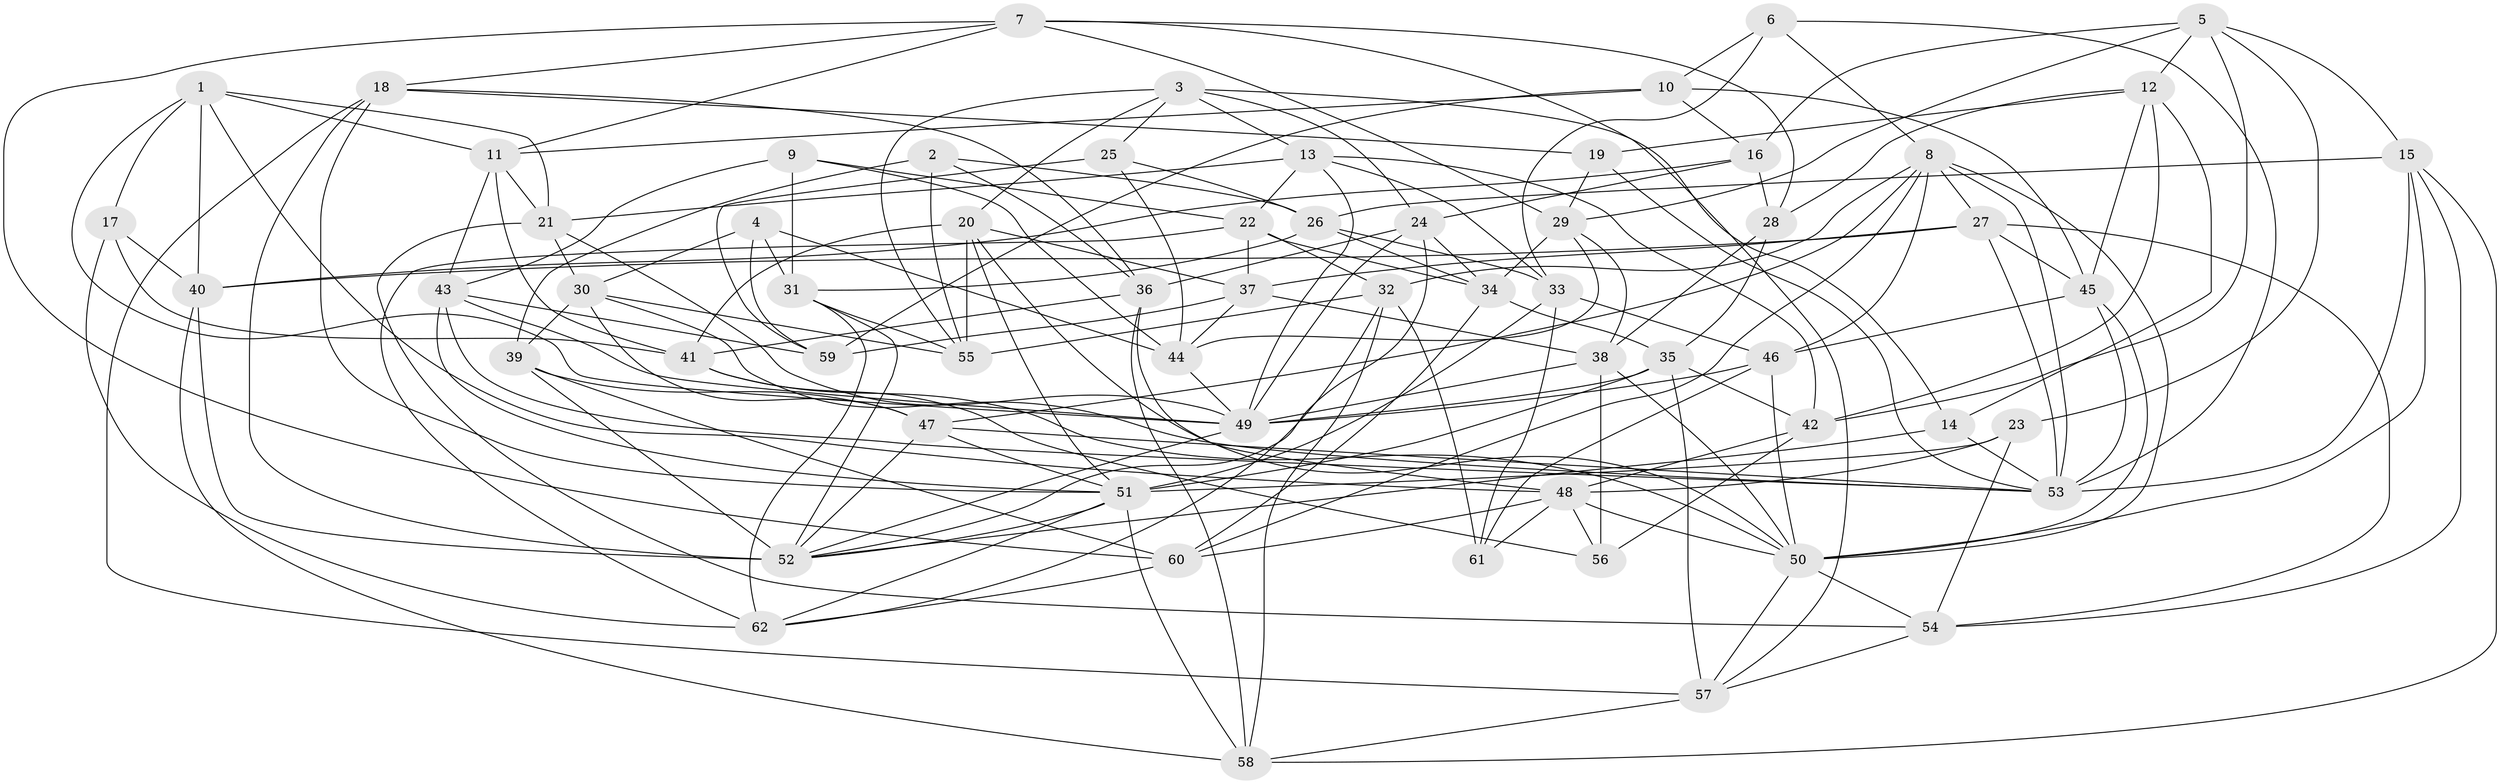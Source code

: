 // original degree distribution, {4: 1.0}
// Generated by graph-tools (version 1.1) at 2025/26/03/09/25 03:26:55]
// undirected, 62 vertices, 184 edges
graph export_dot {
graph [start="1"]
  node [color=gray90,style=filled];
  1;
  2;
  3;
  4;
  5;
  6;
  7;
  8;
  9;
  10;
  11;
  12;
  13;
  14;
  15;
  16;
  17;
  18;
  19;
  20;
  21;
  22;
  23;
  24;
  25;
  26;
  27;
  28;
  29;
  30;
  31;
  32;
  33;
  34;
  35;
  36;
  37;
  38;
  39;
  40;
  41;
  42;
  43;
  44;
  45;
  46;
  47;
  48;
  49;
  50;
  51;
  52;
  53;
  54;
  55;
  56;
  57;
  58;
  59;
  60;
  61;
  62;
  1 -- 11 [weight=1.0];
  1 -- 17 [weight=1.0];
  1 -- 21 [weight=1.0];
  1 -- 40 [weight=1.0];
  1 -- 48 [weight=1.0];
  1 -- 49 [weight=1.0];
  2 -- 26 [weight=1.0];
  2 -- 36 [weight=1.0];
  2 -- 39 [weight=1.0];
  2 -- 55 [weight=1.0];
  3 -- 13 [weight=1.0];
  3 -- 14 [weight=1.0];
  3 -- 20 [weight=1.0];
  3 -- 24 [weight=1.0];
  3 -- 25 [weight=1.0];
  3 -- 55 [weight=1.0];
  4 -- 30 [weight=1.0];
  4 -- 31 [weight=1.0];
  4 -- 44 [weight=1.0];
  4 -- 59 [weight=1.0];
  5 -- 12 [weight=1.0];
  5 -- 15 [weight=1.0];
  5 -- 16 [weight=1.0];
  5 -- 23 [weight=1.0];
  5 -- 29 [weight=1.0];
  5 -- 42 [weight=1.0];
  6 -- 8 [weight=1.0];
  6 -- 10 [weight=1.0];
  6 -- 33 [weight=1.0];
  6 -- 53 [weight=1.0];
  7 -- 11 [weight=1.0];
  7 -- 18 [weight=1.0];
  7 -- 28 [weight=1.0];
  7 -- 29 [weight=1.0];
  7 -- 57 [weight=1.0];
  7 -- 60 [weight=1.0];
  8 -- 27 [weight=1.0];
  8 -- 32 [weight=1.0];
  8 -- 46 [weight=1.0];
  8 -- 47 [weight=1.0];
  8 -- 50 [weight=1.0];
  8 -- 53 [weight=1.0];
  8 -- 60 [weight=1.0];
  9 -- 22 [weight=1.0];
  9 -- 31 [weight=1.0];
  9 -- 43 [weight=1.0];
  9 -- 44 [weight=1.0];
  10 -- 11 [weight=1.0];
  10 -- 16 [weight=1.0];
  10 -- 45 [weight=1.0];
  10 -- 59 [weight=2.0];
  11 -- 21 [weight=1.0];
  11 -- 41 [weight=1.0];
  11 -- 43 [weight=1.0];
  12 -- 14 [weight=1.0];
  12 -- 19 [weight=1.0];
  12 -- 28 [weight=1.0];
  12 -- 42 [weight=1.0];
  12 -- 45 [weight=1.0];
  13 -- 21 [weight=1.0];
  13 -- 22 [weight=1.0];
  13 -- 33 [weight=1.0];
  13 -- 42 [weight=1.0];
  13 -- 49 [weight=1.0];
  14 -- 52 [weight=1.0];
  14 -- 53 [weight=1.0];
  15 -- 26 [weight=1.0];
  15 -- 50 [weight=1.0];
  15 -- 53 [weight=1.0];
  15 -- 54 [weight=1.0];
  15 -- 58 [weight=1.0];
  16 -- 24 [weight=1.0];
  16 -- 28 [weight=2.0];
  16 -- 40 [weight=1.0];
  17 -- 40 [weight=1.0];
  17 -- 41 [weight=1.0];
  17 -- 62 [weight=1.0];
  18 -- 19 [weight=1.0];
  18 -- 36 [weight=1.0];
  18 -- 51 [weight=1.0];
  18 -- 52 [weight=1.0];
  18 -- 57 [weight=1.0];
  19 -- 29 [weight=1.0];
  19 -- 53 [weight=1.0];
  20 -- 37 [weight=1.0];
  20 -- 41 [weight=1.0];
  20 -- 50 [weight=1.0];
  20 -- 51 [weight=1.0];
  20 -- 55 [weight=1.0];
  21 -- 30 [weight=1.0];
  21 -- 49 [weight=1.0];
  21 -- 54 [weight=1.0];
  22 -- 32 [weight=1.0];
  22 -- 34 [weight=1.0];
  22 -- 37 [weight=1.0];
  22 -- 62 [weight=1.0];
  23 -- 48 [weight=1.0];
  23 -- 51 [weight=1.0];
  23 -- 54 [weight=1.0];
  24 -- 34 [weight=1.0];
  24 -- 36 [weight=1.0];
  24 -- 49 [weight=1.0];
  24 -- 52 [weight=1.0];
  25 -- 26 [weight=1.0];
  25 -- 44 [weight=1.0];
  25 -- 59 [weight=1.0];
  26 -- 31 [weight=1.0];
  26 -- 33 [weight=1.0];
  26 -- 34 [weight=1.0];
  27 -- 37 [weight=1.0];
  27 -- 40 [weight=1.0];
  27 -- 45 [weight=1.0];
  27 -- 53 [weight=1.0];
  27 -- 54 [weight=1.0];
  28 -- 35 [weight=1.0];
  28 -- 38 [weight=1.0];
  29 -- 34 [weight=1.0];
  29 -- 38 [weight=1.0];
  29 -- 44 [weight=1.0];
  30 -- 39 [weight=1.0];
  30 -- 47 [weight=1.0];
  30 -- 53 [weight=1.0];
  30 -- 55 [weight=1.0];
  31 -- 52 [weight=1.0];
  31 -- 55 [weight=1.0];
  31 -- 62 [weight=1.0];
  32 -- 55 [weight=1.0];
  32 -- 58 [weight=1.0];
  32 -- 61 [weight=1.0];
  32 -- 62 [weight=1.0];
  33 -- 46 [weight=1.0];
  33 -- 51 [weight=1.0];
  33 -- 61 [weight=1.0];
  34 -- 35 [weight=1.0];
  34 -- 60 [weight=1.0];
  35 -- 42 [weight=1.0];
  35 -- 49 [weight=1.0];
  35 -- 51 [weight=1.0];
  35 -- 57 [weight=1.0];
  36 -- 41 [weight=1.0];
  36 -- 48 [weight=1.0];
  36 -- 58 [weight=1.0];
  37 -- 38 [weight=1.0];
  37 -- 44 [weight=1.0];
  37 -- 59 [weight=1.0];
  38 -- 49 [weight=1.0];
  38 -- 50 [weight=1.0];
  38 -- 56 [weight=1.0];
  39 -- 47 [weight=1.0];
  39 -- 52 [weight=2.0];
  39 -- 60 [weight=1.0];
  40 -- 52 [weight=1.0];
  40 -- 58 [weight=1.0];
  41 -- 50 [weight=1.0];
  41 -- 56 [weight=1.0];
  42 -- 48 [weight=1.0];
  42 -- 56 [weight=1.0];
  43 -- 49 [weight=1.0];
  43 -- 51 [weight=1.0];
  43 -- 53 [weight=1.0];
  43 -- 59 [weight=1.0];
  44 -- 49 [weight=1.0];
  45 -- 46 [weight=1.0];
  45 -- 50 [weight=1.0];
  45 -- 53 [weight=1.0];
  46 -- 49 [weight=1.0];
  46 -- 50 [weight=1.0];
  46 -- 61 [weight=1.0];
  47 -- 51 [weight=1.0];
  47 -- 52 [weight=1.0];
  47 -- 53 [weight=1.0];
  48 -- 50 [weight=1.0];
  48 -- 56 [weight=1.0];
  48 -- 60 [weight=1.0];
  48 -- 61 [weight=1.0];
  49 -- 52 [weight=1.0];
  50 -- 54 [weight=1.0];
  50 -- 57 [weight=1.0];
  51 -- 52 [weight=1.0];
  51 -- 58 [weight=1.0];
  51 -- 62 [weight=1.0];
  54 -- 57 [weight=1.0];
  57 -- 58 [weight=1.0];
  60 -- 62 [weight=1.0];
}
